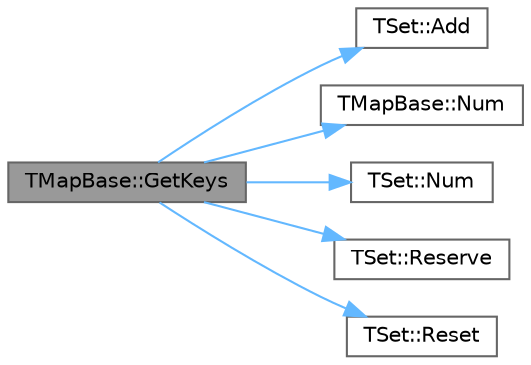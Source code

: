digraph "TMapBase::GetKeys"
{
 // INTERACTIVE_SVG=YES
 // LATEX_PDF_SIZE
  bgcolor="transparent";
  edge [fontname=Helvetica,fontsize=10,labelfontname=Helvetica,labelfontsize=10];
  node [fontname=Helvetica,fontsize=10,shape=box,height=0.2,width=0.4];
  rankdir="LR";
  Node1 [id="Node000001",label="TMapBase::GetKeys",height=0.2,width=0.4,color="gray40", fillcolor="grey60", style="filled", fontcolor="black",tooltip="Get the unique keys contained within this map."];
  Node1 -> Node2 [id="edge1_Node000001_Node000002",color="steelblue1",style="solid",tooltip=" "];
  Node2 [id="Node000002",label="TSet::Add",height=0.2,width=0.4,color="grey40", fillcolor="white", style="filled",URL="$d5/d15/classTSet.html#a05039d1023441fe5b0cc3f3d7476afdc",tooltip="Adds an element to the set."];
  Node1 -> Node3 [id="edge2_Node000001_Node000003",color="steelblue1",style="solid",tooltip=" "];
  Node3 [id="Node000003",label="TMapBase::Num",height=0.2,width=0.4,color="grey40", fillcolor="white", style="filled",URL="$d8/dad/classTMapBase.html#ab3bfeb512cd70734cd34e17582475a36",tooltip=" "];
  Node1 -> Node4 [id="edge3_Node000001_Node000004",color="steelblue1",style="solid",tooltip=" "];
  Node4 [id="Node000004",label="TSet::Num",height=0.2,width=0.4,color="grey40", fillcolor="white", style="filled",URL="$d5/d15/classTSet.html#a1467586642ab0c99a42be762487875e3",tooltip=" "];
  Node1 -> Node5 [id="edge4_Node000001_Node000005",color="steelblue1",style="solid",tooltip=" "];
  Node5 [id="Node000005",label="TSet::Reserve",height=0.2,width=0.4,color="grey40", fillcolor="white", style="filled",URL="$d5/d15/classTSet.html#aaaacdfac42423bbd0a700754e46b6b63",tooltip="Preallocates enough memory to contain Number elements."];
  Node1 -> Node6 [id="edge5_Node000001_Node000006",color="steelblue1",style="solid",tooltip=" "];
  Node6 [id="Node000006",label="TSet::Reset",height=0.2,width=0.4,color="grey40", fillcolor="white", style="filled",URL="$d5/d15/classTSet.html#ace85939a5820b4917bbf85e56b4c8a7e",tooltip="Efficiently empties out the set but preserves all allocations and capacities."];
}
